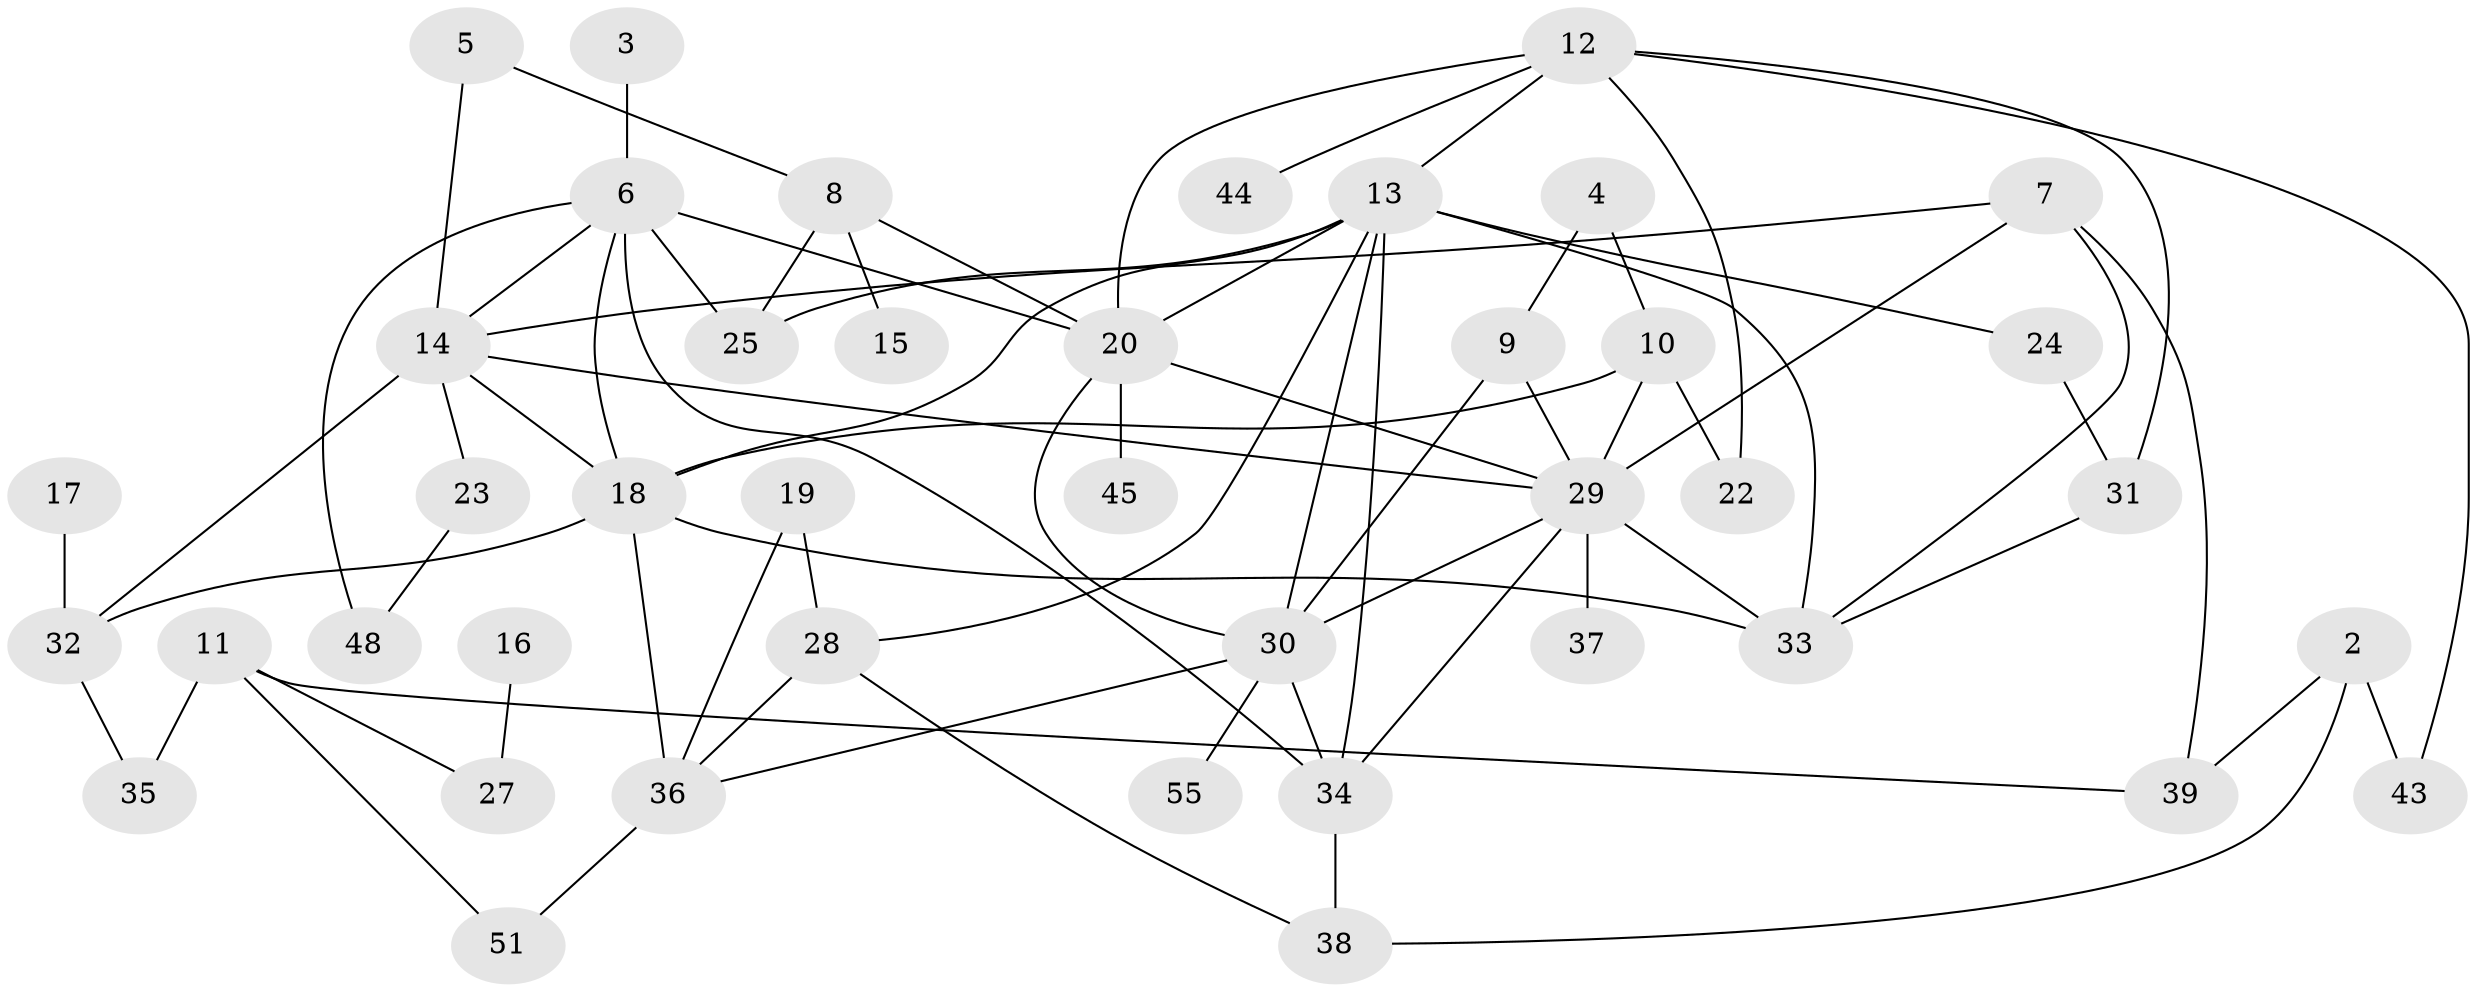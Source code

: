 // original degree distribution, {0: 0.12612612612612611, 2: 0.26126126126126126, 1: 0.17117117117117117, 3: 0.1981981981981982, 5: 0.06306306306306306, 4: 0.16216216216216217, 6: 0.018018018018018018}
// Generated by graph-tools (version 1.1) at 2025/33/03/09/25 02:33:49]
// undirected, 42 vertices, 73 edges
graph export_dot {
graph [start="1"]
  node [color=gray90,style=filled];
  2;
  3;
  4;
  5;
  6;
  7;
  8;
  9;
  10;
  11;
  12;
  13;
  14;
  15;
  16;
  17;
  18;
  19;
  20;
  22;
  23;
  24;
  25;
  27;
  28;
  29;
  30;
  31;
  32;
  33;
  34;
  35;
  36;
  37;
  38;
  39;
  43;
  44;
  45;
  48;
  51;
  55;
  2 -- 38 [weight=1.0];
  2 -- 39 [weight=1.0];
  2 -- 43 [weight=2.0];
  3 -- 6 [weight=1.0];
  4 -- 9 [weight=1.0];
  4 -- 10 [weight=1.0];
  5 -- 8 [weight=1.0];
  5 -- 14 [weight=1.0];
  6 -- 14 [weight=1.0];
  6 -- 18 [weight=1.0];
  6 -- 20 [weight=1.0];
  6 -- 25 [weight=1.0];
  6 -- 34 [weight=2.0];
  6 -- 48 [weight=1.0];
  7 -- 14 [weight=1.0];
  7 -- 29 [weight=1.0];
  7 -- 33 [weight=1.0];
  7 -- 39 [weight=1.0];
  8 -- 15 [weight=1.0];
  8 -- 20 [weight=1.0];
  8 -- 25 [weight=1.0];
  9 -- 29 [weight=1.0];
  9 -- 30 [weight=1.0];
  10 -- 18 [weight=1.0];
  10 -- 22 [weight=1.0];
  10 -- 29 [weight=1.0];
  11 -- 27 [weight=1.0];
  11 -- 35 [weight=1.0];
  11 -- 39 [weight=1.0];
  11 -- 51 [weight=1.0];
  12 -- 13 [weight=1.0];
  12 -- 20 [weight=1.0];
  12 -- 22 [weight=1.0];
  12 -- 31 [weight=1.0];
  12 -- 43 [weight=1.0];
  12 -- 44 [weight=1.0];
  13 -- 18 [weight=1.0];
  13 -- 20 [weight=1.0];
  13 -- 24 [weight=1.0];
  13 -- 25 [weight=2.0];
  13 -- 28 [weight=1.0];
  13 -- 30 [weight=1.0];
  13 -- 33 [weight=1.0];
  13 -- 34 [weight=1.0];
  14 -- 18 [weight=1.0];
  14 -- 23 [weight=1.0];
  14 -- 29 [weight=2.0];
  14 -- 32 [weight=1.0];
  16 -- 27 [weight=1.0];
  17 -- 32 [weight=1.0];
  18 -- 32 [weight=1.0];
  18 -- 33 [weight=1.0];
  18 -- 36 [weight=2.0];
  19 -- 28 [weight=1.0];
  19 -- 36 [weight=1.0];
  20 -- 29 [weight=1.0];
  20 -- 30 [weight=1.0];
  20 -- 45 [weight=1.0];
  23 -- 48 [weight=1.0];
  24 -- 31 [weight=2.0];
  28 -- 36 [weight=1.0];
  28 -- 38 [weight=1.0];
  29 -- 30 [weight=1.0];
  29 -- 33 [weight=2.0];
  29 -- 34 [weight=1.0];
  29 -- 37 [weight=1.0];
  30 -- 34 [weight=1.0];
  30 -- 36 [weight=1.0];
  30 -- 55 [weight=1.0];
  31 -- 33 [weight=1.0];
  32 -- 35 [weight=1.0];
  34 -- 38 [weight=1.0];
  36 -- 51 [weight=1.0];
}
